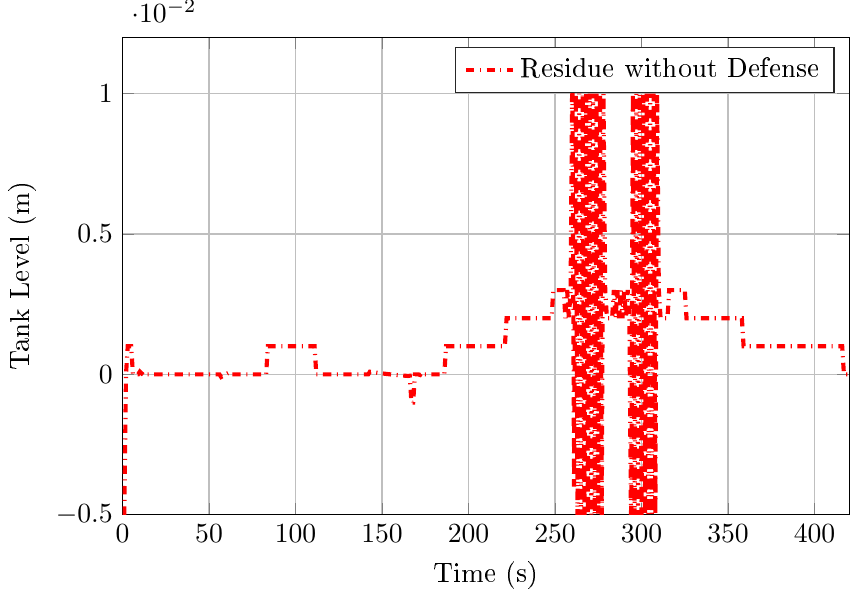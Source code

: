 % This file was created by matlab2tikz.
%
\documentclass[tikz]{standalone}
\usepackage[T1]{fontenc}
\usepackage[utf8]{inputenc}
\usepackage{pgfplots}
\usepackage{grffile}
\pgfplotsset{compat=newest}
\usetikzlibrary{plotmarks}
\usepgfplotslibrary{patchplots}
\usepackage{amsmath}

\begin{document}
\begin{tikzpicture}

\begin{axis}[%
width=0.761\columnwidth,
height=0.5\columnwidth,
at={(0\columnwidth,0\columnwidth)},
scale only axis,
xmin=0,
xmax=420,
xlabel={Time (s)},
xmajorgrids,
ymin=-0.005,
ymax=0.012,
ylabel={Tank Level (m)},
ymajorgrids,
axis background/.style={fill=white},
legend style={legend cell align=left,align=left,draw=white!15!black}
]
\addplot [color=red,dashdotted,line width=1.5pt]
  table[row sep=crcr]{%
1	-0.005\\
2	-0.0\\
3	0.001\\
4	0.001\\
5	0.001\\
6	0.0\\
7	0.0\\
8	0.0\\
9	0.0\\
10	9.672e-05\\
11	3.717e-05\\
12	-1.528e-05\\
13	-6.135e-05\\
14	-0.0\\
15	-0.0\\
16	-0.0\\
17	-0.0\\
18	-0.0\\
19	-0.0\\
20	-0.0\\
21	-0.0\\
22	-0.0\\
23	-0.0\\
24	-0.0\\
25	-0.0\\
26	-0.0\\
27	-0.0\\
28	-0.0\\
29	-0.0\\
30	-0.0\\
31	-0.0\\
32	-0.0\\
33	-0.0\\
34	-0.0\\
35	-0.0\\
36	-0.0\\
37	-0.0\\
38	-0.0\\
39	-0.0\\
40	-0.0\\
41	-0.0\\
42	-0.0\\
43	-0.0\\
44	-0.0\\
45	-0.0\\
46	-0.0\\
47	-0.0\\
48	-0.0\\
49	-0.0\\
50	-0.0\\
51	-0.0\\
52	-0.0\\
53	-0.0\\
54	-0.0\\
55	-0.0\\
56	-0.0\\
57	-9.41e-05\\
58	-5.922e-05\\
59	-2.366e-05\\
60	1.137e-05\\
61	4.5e-05\\
62	7.659e-05\\
63	0.0\\
64	0.0\\
65	0.0\\
66	0.0\\
67	0.0\\
68	0.0\\
69	0.0\\
70	0.0\\
71	0.0\\
72	0.0\\
73	0.0\\
74	0.0\\
75	0.0\\
76	0.0\\
77	0.0\\
78	0.0\\
79	0.0\\
80	0.0\\
81	0.0\\
82	0.0\\
83	0.0\\
84	0.001\\
85	0.001\\
86	0.001\\
87	0.001\\
88	0.001\\
89	0.001\\
90	0.001\\
91	0.001\\
92	0.001\\
93	0.001\\
94	0.001\\
95	0.001\\
96	0.001\\
97	0.001\\
98	0.001\\
99	0.001\\
100	0.001\\
101	0.001\\
102	0.001\\
103	0.001\\
104	0.001\\
105	0.001\\
106	0.001\\
107	0.001\\
108	0.001\\
109	0.001\\
110	0.001\\
111	0.001\\
112	0.0\\
113	0.0\\
114	0.0\\
115	0.0\\
116	0.0\\
117	0.0\\
118	0.0\\
119	0.0\\
120	0.0\\
121	0.0\\
122	0.0\\
123	0.0\\
124	0.0\\
125	0.0\\
126	0.0\\
127	0.0\\
128	0.0\\
129	0.0\\
130	0.0\\
131	0.0\\
132	0.0\\
133	0.0\\
134	0.0\\
135	0.0\\
136	0.0\\
137	0.0\\
138	0.0\\
139	0.0\\
140	0.0\\
141	0.0\\
142	0.0\\
143	9.394e-05\\
144	8.461e-05\\
145	7.553e-05\\
146	6.671e-05\\
147	5.815e-05\\
148	4.984e-05\\
149	4.178e-05\\
150	3.397e-05\\
151	2.64e-05\\
152	1.908e-05\\
153	1.199e-05\\
154	5.13e-06\\
155	-1.498e-06\\
156	-7.901e-06\\
157	-1.408e-05\\
158	-2.005e-05\\
159	-2.581e-05\\
160	-3.136e-05\\
161	-3.67e-05\\
162	-4.185e-05\\
163	-4.68e-05\\
164	-5.157e-05\\
165	-5.615e-05\\
166	-5.129e-05\\
167	-0.001\\
168	-0.001\\
169	-0.0\\
170	-0.0\\
171	-0.0\\
172	-2.13e-05\\
173	6.937e-05\\
174	0.0\\
175	0.0\\
176	0.0\\
177	0.0\\
178	0.0\\
179	0.0\\
180	0.0\\
181	0.0\\
182	0.0\\
183	0.0\\
184	0.0\\
185	0.0\\
186	0.0\\
187	0.001\\
188	0.001\\
189	0.001\\
190	0.001\\
191	0.001\\
192	0.001\\
193	0.001\\
194	0.001\\
195	0.001\\
196	0.001\\
197	0.001\\
198	0.001\\
199	0.001\\
200	0.001\\
201	0.001\\
202	0.001\\
203	0.001\\
204	0.001\\
205	0.001\\
206	0.001\\
207	0.001\\
208	0.001\\
209	0.001\\
210	0.001\\
211	0.001\\
212	0.001\\
213	0.001\\
214	0.001\\
215	0.001\\
216	0.001\\
217	0.001\\
218	0.001\\
219	0.001\\
220	0.001\\
221	0.001\\
222	0.002\\
223	0.002\\
224	0.002\\
225	0.002\\
226	0.002\\
227	0.002\\
228	0.002\\
229	0.002\\
230	0.002\\
231	0.002\\
232	0.002\\
233	0.002\\
234	0.002\\
235	0.002\\
236	0.002\\
237	0.002\\
238	0.002\\
239	0.002\\
240	0.002\\
241	0.002\\
242	0.002\\
243	0.002\\
244	0.002\\
245	0.002\\
246	0.002\\
247	0.002\\
248	0.002\\
249	0.003\\
250	0.003\\
251	0.003\\
252	0.003\\
253	0.003\\
254	0.003\\
255	0.003\\
256	0.002\\
257	0.003\\
258	0.002\\
259	0.003\\
260	0.011\\
261	-0.004\\
262	0.01\\
263	-0.005\\
264	0.01\\
265	-0.005\\
266	0.01\\
267	-0.005\\
268	0.01\\
269	-0.005\\
270	0.01\\
271	-0.005\\
272	0.01\\
273	-0.005\\
274	0.01\\
275	-0.005\\
276	0.01\\
277	-0.005\\
278	0.01\\
279	0.003\\
280	0.002\\
281	0.002\\
282	0.002\\
283	0.002\\
284	0.003\\
285	0.002\\
286	0.003\\
287	0.002\\
288	0.003\\
289	0.002\\
290	0.003\\
291	0.002\\
292	0.003\\
293	0.002\\
294	-0.006\\
295	0.01\\
296	-0.005\\
297	0.01\\
298	-0.005\\
299	0.01\\
300	-0.005\\
301	0.01\\
302	-0.005\\
303	0.01\\
304	-0.005\\
305	0.01\\
306	-0.005\\
307	0.01\\
308	-0.005\\
309	0.01\\
310	0.003\\
311	0.002\\
312	0.002\\
313	0.002\\
314	0.002\\
315	0.002\\
316	0.003\\
317	0.003\\
318	0.003\\
319	0.003\\
320	0.003\\
321	0.003\\
322	0.003\\
323	0.003\\
324	0.003\\
325	0.003\\
326	0.002\\
327	0.002\\
328	0.002\\
329	0.002\\
330	0.002\\
331	0.002\\
332	0.002\\
333	0.002\\
334	0.002\\
335	0.002\\
336	0.002\\
337	0.002\\
338	0.002\\
339	0.002\\
340	0.002\\
341	0.002\\
342	0.002\\
343	0.002\\
344	0.002\\
345	0.002\\
346	0.002\\
347	0.002\\
348	0.002\\
349	0.002\\
350	0.002\\
351	0.002\\
352	0.002\\
353	0.002\\
354	0.002\\
355	0.002\\
356	0.002\\
357	0.002\\
358	0.002\\
359	0.001\\
360	0.001\\
361	0.001\\
362	0.001\\
363	0.001\\
364	0.001\\
365	0.001\\
366	0.001\\
367	0.001\\
368	0.001\\
369	0.001\\
370	0.001\\
371	0.001\\
372	0.001\\
373	0.001\\
374	0.001\\
375	0.001\\
376	0.001\\
377	0.001\\
378	0.001\\
379	0.001\\
380	0.001\\
381	0.001\\
382	0.001\\
383	0.001\\
384	0.001\\
385	0.001\\
386	0.001\\
387	0.001\\
388	0.001\\
389	0.001\\
390	0.001\\
391	0.001\\
392	0.001\\
393	0.001\\
394	0.001\\
395	0.001\\
396	0.001\\
397	0.001\\
398	0.001\\
399	0.001\\
400	0.001\\
401	0.001\\
402	0.001\\
403	0.001\\
404	0.001\\
405	0.001\\
406	0.001\\
407	0.001\\
408	0.001\\
409	0.001\\
410	0.001\\
411	0.001\\
412	0.001\\
413	0.001\\
414	0.001\\
415	0.001\\
416	0.001\\
417	0.0\\
418	0.0\\
419	0.0\\
420	0.0\\
421	0.0\\
422	0.0\\
423	0.0\\
424	0.0\\
425	0.0\\
426	0.0\\
427	0.0\\
428	0.0\\
429	9.126e-05\\
430	7.039e-05\\
431	5.099e-05\\
432	3.302e-05\\
433	1.642e-05\\
434	1.122e-06\\
435	-1.292e-05\\
436	-2.577e-05\\
437	-3.748e-05\\
438	-4.811e-05\\
439	-5.772e-05\\
440	-6.637e-05\\
441	-7.41e-05\\
442	-8.096e-05\\
443	-8.702e-05\\
444	-9.233e-05\\
445	-9.692e-05\\
446	-0.0\\
447	-0.0\\
448	-0.0\\
449	-0.0\\
450	-0.0\\
451	-0.0\\
452	-0.0\\
453	-0.0\\
454	-0.0\\
455	0\\
};
\addlegendentry{Residue without Defense};

\end{axis}
\end{tikzpicture}%
\end{document}
